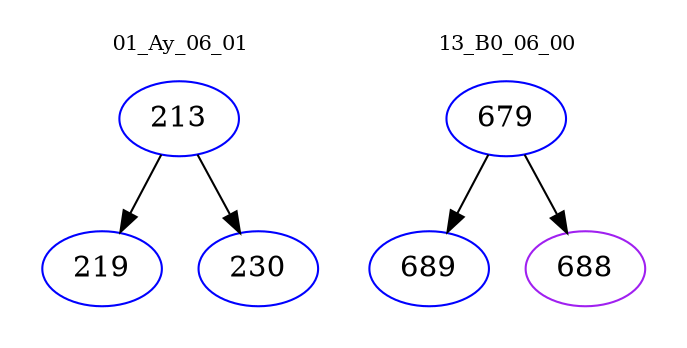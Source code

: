 digraph{
subgraph cluster_0 {
color = white
label = "01_Ay_06_01";
fontsize=10;
T0_213 [label="213", color="blue"]
T0_213 -> T0_219 [color="black"]
T0_219 [label="219", color="blue"]
T0_213 -> T0_230 [color="black"]
T0_230 [label="230", color="blue"]
}
subgraph cluster_1 {
color = white
label = "13_B0_06_00";
fontsize=10;
T1_679 [label="679", color="blue"]
T1_679 -> T1_689 [color="black"]
T1_689 [label="689", color="blue"]
T1_679 -> T1_688 [color="black"]
T1_688 [label="688", color="purple"]
}
}
